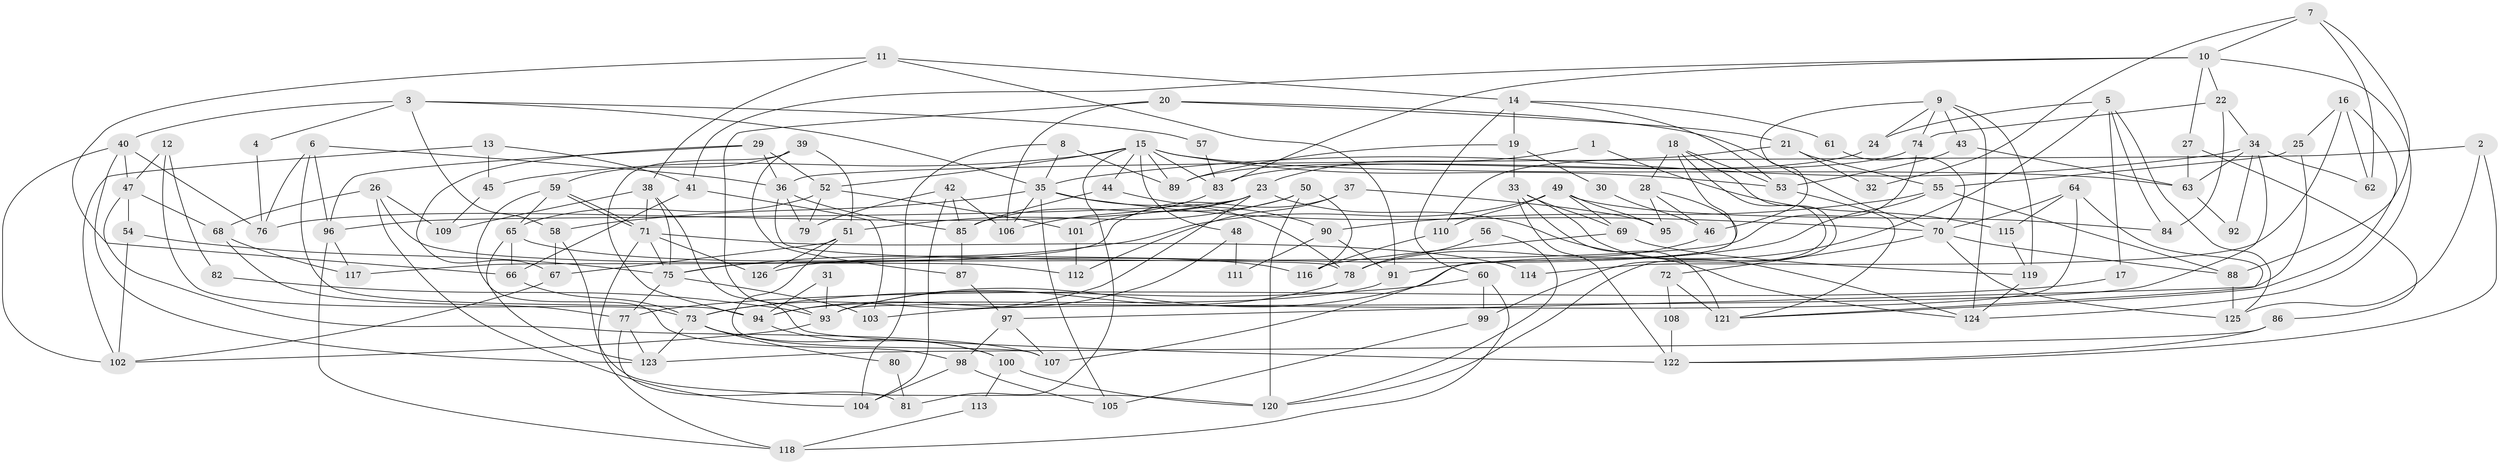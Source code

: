 // Generated by graph-tools (version 1.1) at 2025/35/03/09/25 02:35:53]
// undirected, 126 vertices, 252 edges
graph export_dot {
graph [start="1"]
  node [color=gray90,style=filled];
  1;
  2;
  3;
  4;
  5;
  6;
  7;
  8;
  9;
  10;
  11;
  12;
  13;
  14;
  15;
  16;
  17;
  18;
  19;
  20;
  21;
  22;
  23;
  24;
  25;
  26;
  27;
  28;
  29;
  30;
  31;
  32;
  33;
  34;
  35;
  36;
  37;
  38;
  39;
  40;
  41;
  42;
  43;
  44;
  45;
  46;
  47;
  48;
  49;
  50;
  51;
  52;
  53;
  54;
  55;
  56;
  57;
  58;
  59;
  60;
  61;
  62;
  63;
  64;
  65;
  66;
  67;
  68;
  69;
  70;
  71;
  72;
  73;
  74;
  75;
  76;
  77;
  78;
  79;
  80;
  81;
  82;
  83;
  84;
  85;
  86;
  87;
  88;
  89;
  90;
  91;
  92;
  93;
  94;
  95;
  96;
  97;
  98;
  99;
  100;
  101;
  102;
  103;
  104;
  105;
  106;
  107;
  108;
  109;
  110;
  111;
  112;
  113;
  114;
  115;
  116;
  117;
  118;
  119;
  120;
  121;
  122;
  123;
  124;
  125;
  126;
  1 -- 23;
  1 -- 115;
  2 -- 125;
  2 -- 36;
  2 -- 122;
  3 -- 35;
  3 -- 58;
  3 -- 4;
  3 -- 40;
  3 -- 57;
  4 -- 76;
  5 -- 84;
  5 -- 91;
  5 -- 17;
  5 -- 24;
  5 -- 125;
  6 -- 76;
  6 -- 96;
  6 -- 36;
  6 -- 94;
  7 -- 88;
  7 -- 10;
  7 -- 32;
  7 -- 62;
  8 -- 35;
  8 -- 104;
  8 -- 89;
  9 -- 24;
  9 -- 124;
  9 -- 43;
  9 -- 46;
  9 -- 74;
  9 -- 119;
  10 -- 83;
  10 -- 27;
  10 -- 22;
  10 -- 41;
  10 -- 124;
  11 -- 66;
  11 -- 38;
  11 -- 14;
  11 -- 91;
  12 -- 73;
  12 -- 47;
  12 -- 82;
  13 -- 102;
  13 -- 41;
  13 -- 45;
  14 -- 53;
  14 -- 19;
  14 -- 60;
  14 -- 61;
  15 -- 52;
  15 -- 83;
  15 -- 44;
  15 -- 45;
  15 -- 48;
  15 -- 53;
  15 -- 63;
  15 -- 81;
  15 -- 89;
  16 -- 25;
  16 -- 62;
  16 -- 114;
  16 -- 121;
  17 -- 77;
  18 -- 93;
  18 -- 120;
  18 -- 28;
  18 -- 53;
  18 -- 99;
  19 -- 89;
  19 -- 30;
  19 -- 33;
  20 -- 106;
  20 -- 93;
  20 -- 21;
  20 -- 70;
  21 -- 110;
  21 -- 32;
  21 -- 55;
  22 -- 74;
  22 -- 34;
  22 -- 84;
  23 -- 96;
  23 -- 124;
  23 -- 73;
  23 -- 76;
  23 -- 85;
  24 -- 89;
  25 -- 55;
  25 -- 97;
  26 -- 109;
  26 -- 112;
  26 -- 68;
  26 -- 104;
  27 -- 63;
  27 -- 86;
  28 -- 46;
  28 -- 95;
  28 -- 107;
  29 -- 36;
  29 -- 67;
  29 -- 52;
  29 -- 96;
  30 -- 46;
  31 -- 94;
  31 -- 93;
  33 -- 121;
  33 -- 69;
  33 -- 122;
  33 -- 124;
  34 -- 63;
  34 -- 35;
  34 -- 62;
  34 -- 92;
  34 -- 103;
  35 -- 70;
  35 -- 58;
  35 -- 78;
  35 -- 105;
  35 -- 106;
  36 -- 78;
  36 -- 79;
  36 -- 85;
  37 -- 117;
  37 -- 95;
  37 -- 112;
  38 -- 75;
  38 -- 122;
  38 -- 71;
  38 -- 109;
  39 -- 94;
  39 -- 59;
  39 -- 51;
  39 -- 87;
  40 -- 47;
  40 -- 76;
  40 -- 102;
  40 -- 123;
  41 -- 66;
  41 -- 103;
  42 -- 79;
  42 -- 85;
  42 -- 104;
  42 -- 106;
  43 -- 53;
  43 -- 63;
  44 -- 85;
  44 -- 90;
  45 -- 109;
  46 -- 78;
  47 -- 68;
  47 -- 107;
  47 -- 54;
  48 -- 94;
  48 -- 111;
  49 -- 69;
  49 -- 75;
  49 -- 84;
  49 -- 95;
  49 -- 110;
  50 -- 116;
  50 -- 51;
  50 -- 101;
  50 -- 120;
  51 -- 67;
  51 -- 107;
  51 -- 126;
  52 -- 65;
  52 -- 79;
  52 -- 101;
  53 -- 121;
  54 -- 75;
  54 -- 102;
  55 -- 126;
  55 -- 88;
  55 -- 90;
  56 -- 120;
  56 -- 78;
  57 -- 83;
  58 -- 120;
  58 -- 67;
  59 -- 98;
  59 -- 71;
  59 -- 71;
  59 -- 65;
  60 -- 99;
  60 -- 73;
  60 -- 118;
  61 -- 70;
  63 -- 92;
  64 -- 121;
  64 -- 70;
  64 -- 93;
  64 -- 115;
  65 -- 123;
  65 -- 66;
  65 -- 116;
  66 -- 73;
  67 -- 102;
  68 -- 77;
  68 -- 117;
  69 -- 119;
  69 -- 116;
  70 -- 125;
  70 -- 72;
  70 -- 88;
  71 -- 75;
  71 -- 114;
  71 -- 118;
  71 -- 126;
  72 -- 121;
  72 -- 108;
  73 -- 80;
  73 -- 100;
  73 -- 123;
  74 -- 75;
  74 -- 83;
  75 -- 103;
  75 -- 77;
  77 -- 123;
  77 -- 81;
  78 -- 93;
  80 -- 81;
  82 -- 93;
  83 -- 106;
  85 -- 87;
  86 -- 122;
  86 -- 123;
  87 -- 97;
  88 -- 125;
  90 -- 91;
  90 -- 111;
  91 -- 94;
  93 -- 102;
  94 -- 100;
  96 -- 118;
  96 -- 117;
  97 -- 107;
  97 -- 98;
  98 -- 104;
  98 -- 105;
  99 -- 105;
  100 -- 113;
  100 -- 120;
  101 -- 112;
  108 -- 122;
  110 -- 116;
  113 -- 118;
  115 -- 119;
  119 -- 124;
}
